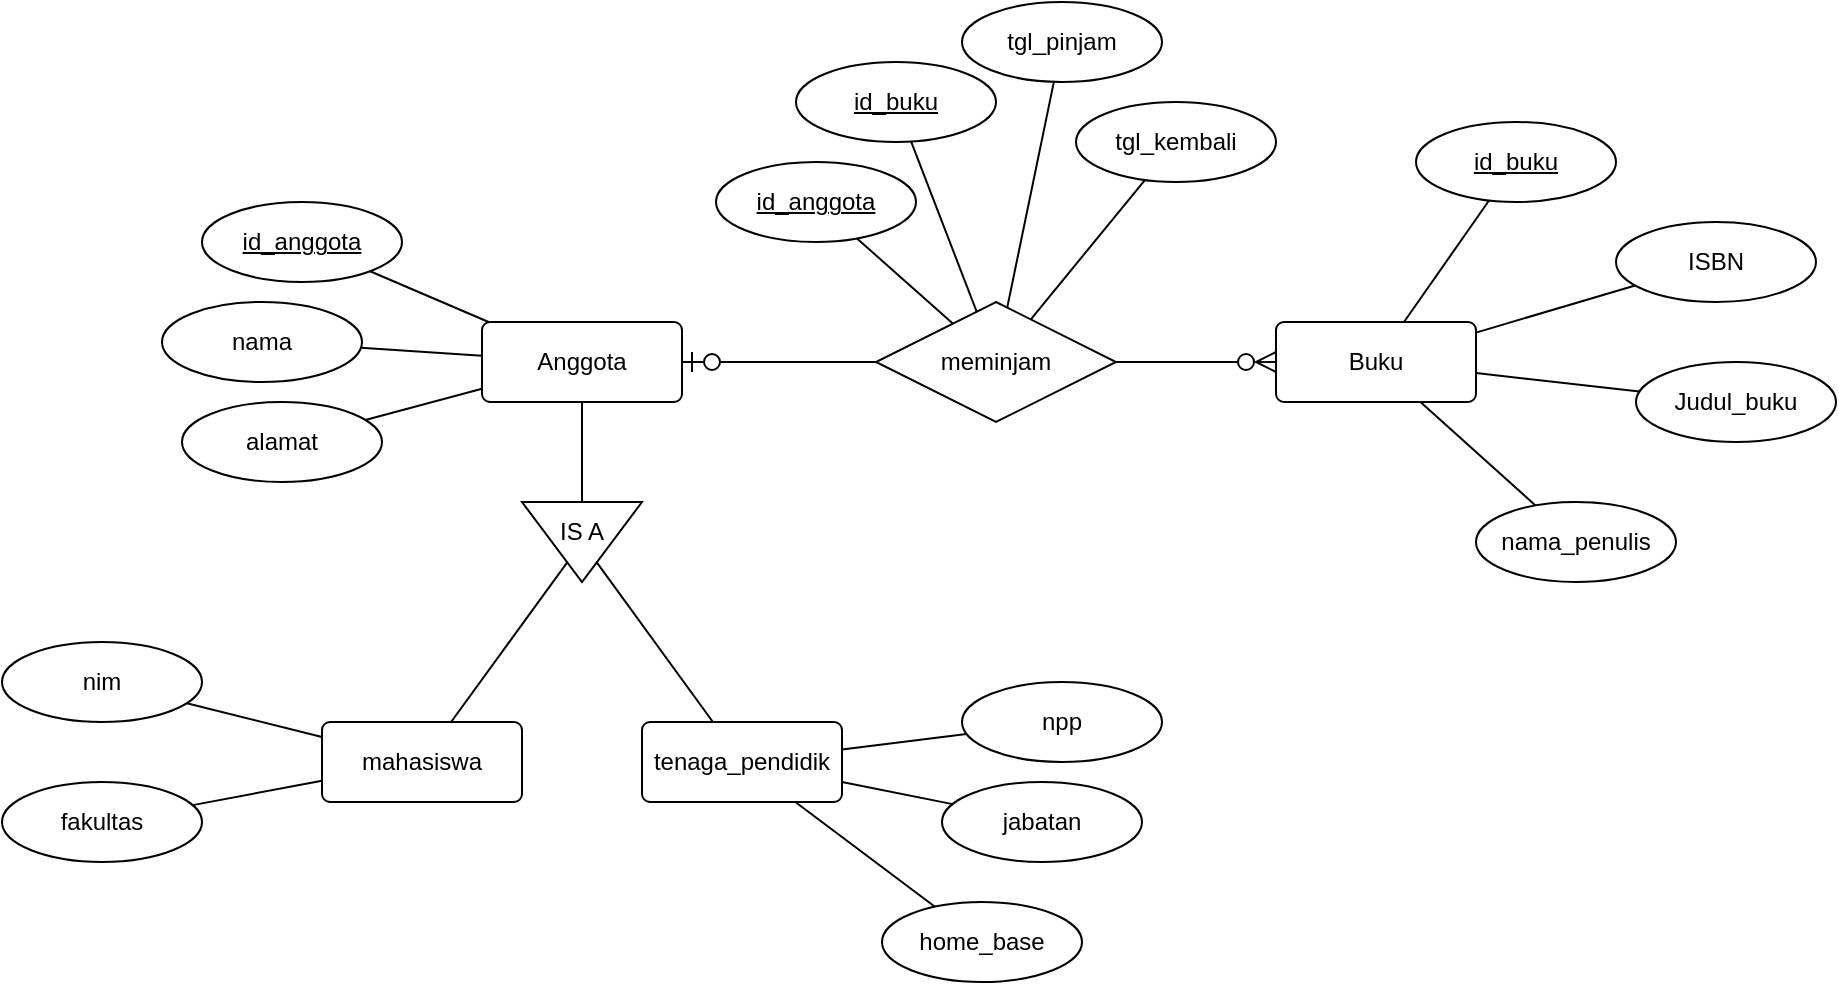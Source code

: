 <mxfile version="24.7.17">
  <diagram name="Page-1" id="juTB6MVJdAHUEsimJ1uh">
    <mxGraphModel dx="1050" dy="577" grid="1" gridSize="10" guides="1" tooltips="1" connect="1" arrows="1" fold="1" page="1" pageScale="1" pageWidth="1920" pageHeight="1200" math="0" shadow="0">
      <root>
        <mxCell id="0" />
        <mxCell id="1" parent="0" />
        <mxCell id="4RQrXysNxXmY_oEP2_3j-1" value="Buku" style="rounded=1;arcSize=10;whiteSpace=wrap;html=1;align=center;" parent="1" vertex="1">
          <mxGeometry x="1300" y="420" width="100" height="40" as="geometry" />
        </mxCell>
        <mxCell id="4RQrXysNxXmY_oEP2_3j-2" value="id_buku" style="ellipse;whiteSpace=wrap;html=1;align=center;fontStyle=4;" parent="1" vertex="1">
          <mxGeometry x="1370" y="320" width="100" height="40" as="geometry" />
        </mxCell>
        <mxCell id="4RQrXysNxXmY_oEP2_3j-3" value="ISBN" style="ellipse;whiteSpace=wrap;html=1;align=center;" parent="1" vertex="1">
          <mxGeometry x="1470" y="370" width="100" height="40" as="geometry" />
        </mxCell>
        <mxCell id="4RQrXysNxXmY_oEP2_3j-4" value="Judul_buku" style="ellipse;whiteSpace=wrap;html=1;align=center;" parent="1" vertex="1">
          <mxGeometry x="1480" y="440" width="100" height="40" as="geometry" />
        </mxCell>
        <mxCell id="4RQrXysNxXmY_oEP2_3j-5" value="nama_penulis" style="ellipse;whiteSpace=wrap;html=1;align=center;" parent="1" vertex="1">
          <mxGeometry x="1400" y="510" width="100" height="40" as="geometry" />
        </mxCell>
        <mxCell id="4RQrXysNxXmY_oEP2_3j-6" value="" style="endArrow=none;html=1;rounded=0;" parent="1" source="4RQrXysNxXmY_oEP2_3j-2" target="4RQrXysNxXmY_oEP2_3j-1" edge="1">
          <mxGeometry relative="1" as="geometry">
            <mxPoint x="1260" y="420" as="sourcePoint" />
            <mxPoint x="1420" y="420" as="targetPoint" />
          </mxGeometry>
        </mxCell>
        <mxCell id="4RQrXysNxXmY_oEP2_3j-7" value="" style="endArrow=none;html=1;rounded=0;" parent="1" source="4RQrXysNxXmY_oEP2_3j-3" target="4RQrXysNxXmY_oEP2_3j-1" edge="1">
          <mxGeometry relative="1" as="geometry">
            <mxPoint x="1443" y="379" as="sourcePoint" />
            <mxPoint x="1400" y="440" as="targetPoint" />
          </mxGeometry>
        </mxCell>
        <mxCell id="4RQrXysNxXmY_oEP2_3j-8" value="" style="endArrow=none;html=1;rounded=0;" parent="1" source="4RQrXysNxXmY_oEP2_3j-4" target="4RQrXysNxXmY_oEP2_3j-1" edge="1">
          <mxGeometry relative="1" as="geometry">
            <mxPoint x="1453" y="440" as="sourcePoint" />
            <mxPoint x="1410" y="501" as="targetPoint" />
          </mxGeometry>
        </mxCell>
        <mxCell id="4RQrXysNxXmY_oEP2_3j-9" value="" style="endArrow=none;html=1;rounded=0;" parent="1" source="4RQrXysNxXmY_oEP2_3j-5" target="4RQrXysNxXmY_oEP2_3j-1" edge="1">
          <mxGeometry relative="1" as="geometry">
            <mxPoint x="1373" y="480" as="sourcePoint" />
            <mxPoint x="1330" y="541" as="targetPoint" />
          </mxGeometry>
        </mxCell>
        <mxCell id="4RQrXysNxXmY_oEP2_3j-10" value="Anggota" style="rounded=1;arcSize=10;whiteSpace=wrap;html=1;align=center;" parent="1" vertex="1">
          <mxGeometry x="903" y="420" width="100" height="40" as="geometry" />
        </mxCell>
        <mxCell id="4RQrXysNxXmY_oEP2_3j-20" value="" style="group" parent="1" vertex="1" connectable="0">
          <mxGeometry x="923" y="510" width="60" height="40" as="geometry" />
        </mxCell>
        <mxCell id="4RQrXysNxXmY_oEP2_3j-17" value="" style="triangle;whiteSpace=wrap;html=1;rotation=-270;container=0;" parent="4RQrXysNxXmY_oEP2_3j-20" vertex="1">
          <mxGeometry x="10" y="-10" width="40" height="60" as="geometry" />
        </mxCell>
        <mxCell id="4RQrXysNxXmY_oEP2_3j-18" value="IS A" style="text;html=1;align=center;verticalAlign=middle;whiteSpace=wrap;rounded=0;rotation=0;container=0;" parent="4RQrXysNxXmY_oEP2_3j-20" vertex="1">
          <mxGeometry width="60" height="30" as="geometry" />
        </mxCell>
        <mxCell id="4RQrXysNxXmY_oEP2_3j-21" value="" style="endArrow=none;html=1;rounded=0;" parent="1" source="4RQrXysNxXmY_oEP2_3j-17" target="4RQrXysNxXmY_oEP2_3j-10" edge="1">
          <mxGeometry relative="1" as="geometry">
            <mxPoint x="953" y="510" as="sourcePoint" />
            <mxPoint x="1113" y="510" as="targetPoint" />
          </mxGeometry>
        </mxCell>
        <mxCell id="4RQrXysNxXmY_oEP2_3j-22" value="id_anggota" style="ellipse;whiteSpace=wrap;html=1;align=center;fontStyle=4;" parent="1" vertex="1">
          <mxGeometry x="763" y="360" width="100" height="40" as="geometry" />
        </mxCell>
        <mxCell id="4RQrXysNxXmY_oEP2_3j-23" value="nama" style="ellipse;whiteSpace=wrap;html=1;align=center;" parent="1" vertex="1">
          <mxGeometry x="743" y="410" width="100" height="40" as="geometry" />
        </mxCell>
        <mxCell id="4RQrXysNxXmY_oEP2_3j-24" value="alamat" style="ellipse;whiteSpace=wrap;html=1;align=center;" parent="1" vertex="1">
          <mxGeometry x="753" y="460" width="100" height="40" as="geometry" />
        </mxCell>
        <mxCell id="4RQrXysNxXmY_oEP2_3j-25" value="tenaga_pendidik" style="rounded=1;arcSize=10;whiteSpace=wrap;html=1;align=center;" parent="1" vertex="1">
          <mxGeometry x="983" y="620" width="100" height="40" as="geometry" />
        </mxCell>
        <mxCell id="4RQrXysNxXmY_oEP2_3j-26" value="mahasiswa" style="rounded=1;arcSize=10;whiteSpace=wrap;html=1;align=center;" parent="1" vertex="1">
          <mxGeometry x="823" y="620" width="100" height="40" as="geometry" />
        </mxCell>
        <mxCell id="4RQrXysNxXmY_oEP2_3j-27" value="" style="endArrow=none;html=1;rounded=0;" parent="1" source="4RQrXysNxXmY_oEP2_3j-26" target="4RQrXysNxXmY_oEP2_3j-17" edge="1">
          <mxGeometry relative="1" as="geometry">
            <mxPoint x="863" y="590" as="sourcePoint" />
            <mxPoint x="1023" y="590" as="targetPoint" />
          </mxGeometry>
        </mxCell>
        <mxCell id="4RQrXysNxXmY_oEP2_3j-28" value="" style="endArrow=none;html=1;rounded=0;" parent="1" source="4RQrXysNxXmY_oEP2_3j-25" target="4RQrXysNxXmY_oEP2_3j-17" edge="1">
          <mxGeometry relative="1" as="geometry">
            <mxPoint x="898" y="630" as="sourcePoint" />
            <mxPoint x="956" y="550" as="targetPoint" />
          </mxGeometry>
        </mxCell>
        <mxCell id="4RQrXysNxXmY_oEP2_3j-29" value="nim" style="ellipse;whiteSpace=wrap;html=1;align=center;" parent="1" vertex="1">
          <mxGeometry x="663" y="580" width="100" height="40" as="geometry" />
        </mxCell>
        <mxCell id="4RQrXysNxXmY_oEP2_3j-30" value="fakultas" style="ellipse;whiteSpace=wrap;html=1;align=center;" parent="1" vertex="1">
          <mxGeometry x="663" y="650" width="100" height="40" as="geometry" />
        </mxCell>
        <mxCell id="4RQrXysNxXmY_oEP2_3j-31" value="jabatan" style="ellipse;whiteSpace=wrap;html=1;align=center;" parent="1" vertex="1">
          <mxGeometry x="1133" y="650" width="100" height="40" as="geometry" />
        </mxCell>
        <mxCell id="4RQrXysNxXmY_oEP2_3j-32" value="home_base" style="ellipse;whiteSpace=wrap;html=1;align=center;" parent="1" vertex="1">
          <mxGeometry x="1103" y="710" width="100" height="40" as="geometry" />
        </mxCell>
        <mxCell id="4RQrXysNxXmY_oEP2_3j-33" value="" style="endArrow=none;html=1;rounded=0;" parent="1" source="4RQrXysNxXmY_oEP2_3j-29" target="4RQrXysNxXmY_oEP2_3j-26" edge="1">
          <mxGeometry relative="1" as="geometry">
            <mxPoint x="783" y="580" as="sourcePoint" />
            <mxPoint x="943" y="580" as="targetPoint" />
          </mxGeometry>
        </mxCell>
        <mxCell id="4RQrXysNxXmY_oEP2_3j-34" value="" style="endArrow=none;html=1;rounded=0;" parent="1" source="4RQrXysNxXmY_oEP2_3j-30" target="4RQrXysNxXmY_oEP2_3j-26" edge="1">
          <mxGeometry relative="1" as="geometry">
            <mxPoint x="893" y="590" as="sourcePoint" />
            <mxPoint x="1053" y="590" as="targetPoint" />
          </mxGeometry>
        </mxCell>
        <mxCell id="4RQrXysNxXmY_oEP2_3j-35" value="" style="endArrow=none;html=1;rounded=0;" parent="1" source="4RQrXysNxXmY_oEP2_3j-25" target="4RQrXysNxXmY_oEP2_3j-31" edge="1">
          <mxGeometry relative="1" as="geometry">
            <mxPoint x="893" y="590" as="sourcePoint" />
            <mxPoint x="1053" y="590" as="targetPoint" />
          </mxGeometry>
        </mxCell>
        <mxCell id="4RQrXysNxXmY_oEP2_3j-36" value="" style="endArrow=none;html=1;rounded=0;" parent="1" source="4RQrXysNxXmY_oEP2_3j-25" target="4RQrXysNxXmY_oEP2_3j-32" edge="1">
          <mxGeometry relative="1" as="geometry">
            <mxPoint x="1093" y="641" as="sourcePoint" />
            <mxPoint x="1167" y="628" as="targetPoint" />
          </mxGeometry>
        </mxCell>
        <mxCell id="4RQrXysNxXmY_oEP2_3j-37" value="" style="endArrow=none;html=1;rounded=0;" parent="1" source="4RQrXysNxXmY_oEP2_3j-22" target="4RQrXysNxXmY_oEP2_3j-10" edge="1">
          <mxGeometry relative="1" as="geometry">
            <mxPoint x="873" y="490" as="sourcePoint" />
            <mxPoint x="1033" y="490" as="targetPoint" />
          </mxGeometry>
        </mxCell>
        <mxCell id="4RQrXysNxXmY_oEP2_3j-38" value="" style="endArrow=none;html=1;rounded=0;" parent="1" source="4RQrXysNxXmY_oEP2_3j-23" target="4RQrXysNxXmY_oEP2_3j-10" edge="1">
          <mxGeometry relative="1" as="geometry">
            <mxPoint x="857" y="405" as="sourcePoint" />
            <mxPoint x="916" y="430" as="targetPoint" />
          </mxGeometry>
        </mxCell>
        <mxCell id="4RQrXysNxXmY_oEP2_3j-39" value="" style="endArrow=none;html=1;rounded=0;" parent="1" source="4RQrXysNxXmY_oEP2_3j-24" target="4RQrXysNxXmY_oEP2_3j-10" edge="1">
          <mxGeometry relative="1" as="geometry">
            <mxPoint x="853" y="443" as="sourcePoint" />
            <mxPoint x="913" y="447" as="targetPoint" />
          </mxGeometry>
        </mxCell>
        <mxCell id="4RQrXysNxXmY_oEP2_3j-40" value="npp" style="ellipse;whiteSpace=wrap;html=1;align=center;" parent="1" vertex="1">
          <mxGeometry x="1143" y="600" width="100" height="40" as="geometry" />
        </mxCell>
        <mxCell id="4RQrXysNxXmY_oEP2_3j-41" value="" style="endArrow=none;html=1;rounded=0;" parent="1" source="4RQrXysNxXmY_oEP2_3j-25" target="4RQrXysNxXmY_oEP2_3j-40" edge="1">
          <mxGeometry relative="1" as="geometry">
            <mxPoint x="913" y="640" as="sourcePoint" />
            <mxPoint x="1073" y="640" as="targetPoint" />
          </mxGeometry>
        </mxCell>
        <mxCell id="4RQrXysNxXmY_oEP2_3j-42" value="meminjam" style="shape=rhombus;perimeter=rhombusPerimeter;whiteSpace=wrap;html=1;align=center;" parent="1" vertex="1">
          <mxGeometry x="1100" y="410" width="120" height="60" as="geometry" />
        </mxCell>
        <mxCell id="412N8w5eiUQhzpS0vNHs-1" value="" style="endArrow=none;html=1;rounded=0;startArrow=ERzeroToOne;startFill=0;endSize=6;startSize=8;" edge="1" parent="1" source="4RQrXysNxXmY_oEP2_3j-10" target="4RQrXysNxXmY_oEP2_3j-42">
          <mxGeometry relative="1" as="geometry">
            <mxPoint x="990" y="450" as="sourcePoint" />
            <mxPoint x="1150" y="450" as="targetPoint" />
          </mxGeometry>
        </mxCell>
        <mxCell id="412N8w5eiUQhzpS0vNHs-2" value="" style="endArrow=ERzeroToMany;html=1;rounded=0;endFill=0;endSize=8;" edge="1" parent="1" source="4RQrXysNxXmY_oEP2_3j-42" target="4RQrXysNxXmY_oEP2_3j-1">
          <mxGeometry relative="1" as="geometry">
            <mxPoint x="980" y="460" as="sourcePoint" />
            <mxPoint x="1140" y="460" as="targetPoint" />
          </mxGeometry>
        </mxCell>
        <mxCell id="412N8w5eiUQhzpS0vNHs-5" value="tgl_pinjam" style="ellipse;whiteSpace=wrap;html=1;align=center;" vertex="1" parent="1">
          <mxGeometry x="1143" y="260" width="100" height="40" as="geometry" />
        </mxCell>
        <mxCell id="412N8w5eiUQhzpS0vNHs-6" value="tgl_kembali" style="ellipse;whiteSpace=wrap;html=1;align=center;" vertex="1" parent="1">
          <mxGeometry x="1200" y="310" width="100" height="40" as="geometry" />
        </mxCell>
        <mxCell id="412N8w5eiUQhzpS0vNHs-8" value="id_anggota" style="ellipse;whiteSpace=wrap;html=1;align=center;fontStyle=4;" vertex="1" parent="1">
          <mxGeometry x="1020" y="340" width="100" height="40" as="geometry" />
        </mxCell>
        <mxCell id="412N8w5eiUQhzpS0vNHs-9" value="id_buku" style="ellipse;whiteSpace=wrap;html=1;align=center;fontStyle=4;" vertex="1" parent="1">
          <mxGeometry x="1060" y="290" width="100" height="40" as="geometry" />
        </mxCell>
        <mxCell id="412N8w5eiUQhzpS0vNHs-10" value="" style="endArrow=none;html=1;rounded=0;" edge="1" parent="1" source="412N8w5eiUQhzpS0vNHs-8" target="4RQrXysNxXmY_oEP2_3j-42">
          <mxGeometry relative="1" as="geometry">
            <mxPoint x="1103" y="389.66" as="sourcePoint" />
            <mxPoint x="1263" y="389.66" as="targetPoint" />
          </mxGeometry>
        </mxCell>
        <mxCell id="412N8w5eiUQhzpS0vNHs-11" value="" style="endArrow=none;html=1;rounded=0;" edge="1" parent="1" source="412N8w5eiUQhzpS0vNHs-5" target="4RQrXysNxXmY_oEP2_3j-42">
          <mxGeometry relative="1" as="geometry">
            <mxPoint x="1160" y="357" as="sourcePoint" />
            <mxPoint x="1207" y="400" as="targetPoint" />
          </mxGeometry>
        </mxCell>
        <mxCell id="412N8w5eiUQhzpS0vNHs-12" value="" style="endArrow=none;html=1;rounded=0;" edge="1" parent="1" source="412N8w5eiUQhzpS0vNHs-9" target="4RQrXysNxXmY_oEP2_3j-42">
          <mxGeometry relative="1" as="geometry">
            <mxPoint x="1143" y="370" as="sourcePoint" />
            <mxPoint x="1190" y="413" as="targetPoint" />
          </mxGeometry>
        </mxCell>
        <mxCell id="412N8w5eiUQhzpS0vNHs-13" value="" style="endArrow=none;html=1;rounded=0;" edge="1" parent="1" source="412N8w5eiUQhzpS0vNHs-6" target="4RQrXysNxXmY_oEP2_3j-42">
          <mxGeometry relative="1" as="geometry">
            <mxPoint x="1199" y="310" as="sourcePoint" />
            <mxPoint x="1176" y="423" as="targetPoint" />
          </mxGeometry>
        </mxCell>
      </root>
    </mxGraphModel>
  </diagram>
</mxfile>
